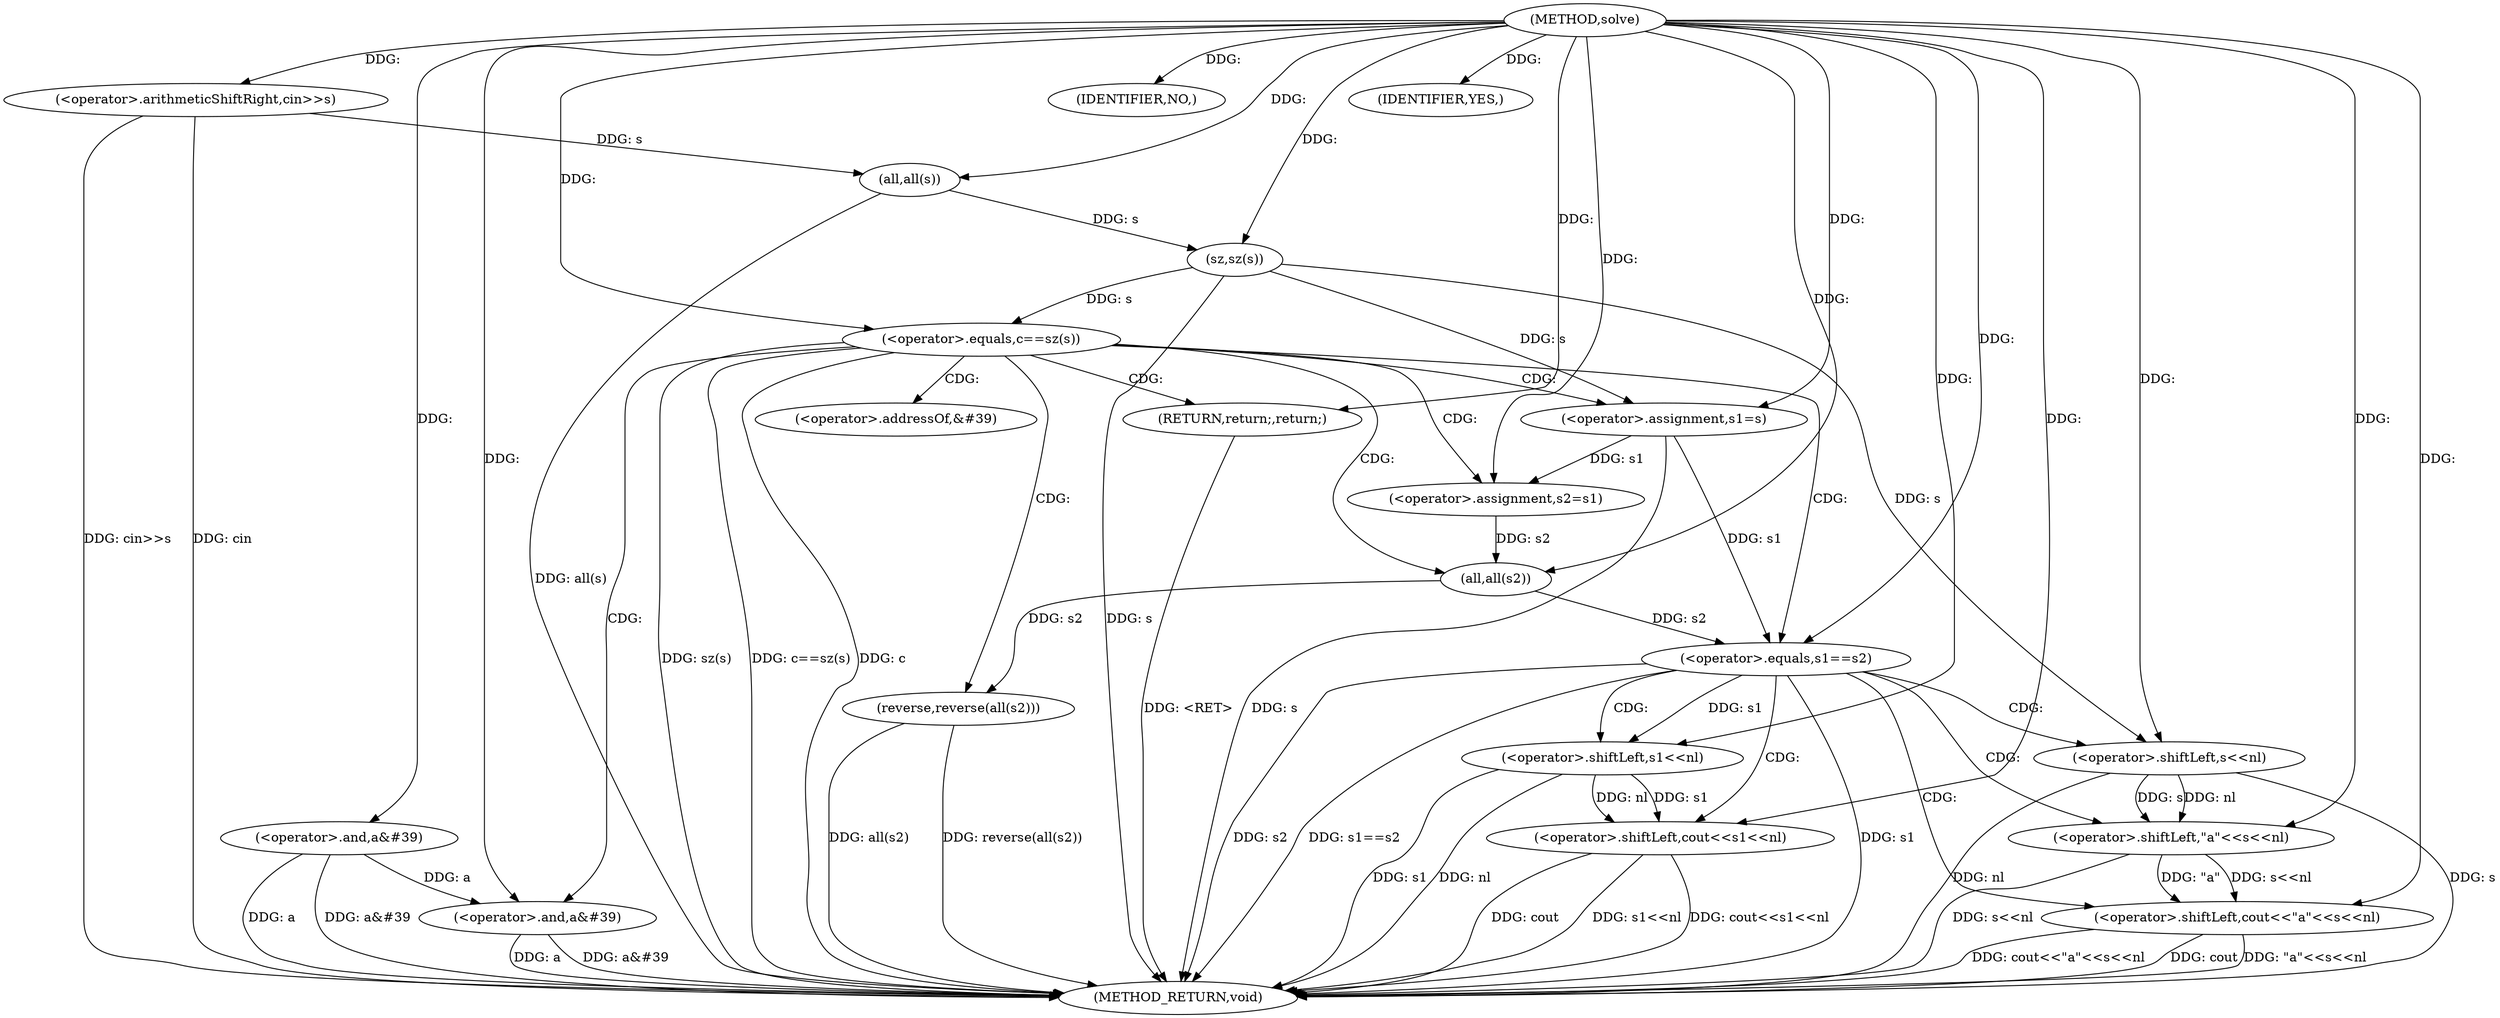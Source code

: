 digraph "solve" {  
"1000117" [label = "(METHOD,solve)" ]
"1000177" [label = "(METHOD_RETURN,void)" ]
"1000120" [label = "(<operator>.arithmeticShiftRight,cin>>s)" ]
"1000128" [label = "(<operator>.and,a&#39)" ]
"1000124" [label = "(all,all(s))" ]
"1000132" [label = "(<operator>.equals,c==sz(s))" ]
"1000137" [label = "(IDENTIFIER,NO,)" ]
"1000138" [label = "(RETURN,return;,return;)" ]
"1000134" [label = "(sz,sz(s))" ]
"1000141" [label = "(IDENTIFIER,YES,)" ]
"1000143" [label = "(<operator>.assignment,s1=s)" ]
"1000148" [label = "(<operator>.and,a&#39)" ]
"1000152" [label = "(<operator>.assignment,s2=s1)" ]
"1000155" [label = "(reverse,reverse(all(s2)))" ]
"1000159" [label = "(<operator>.equals,s1==s2)" ]
"1000156" [label = "(all,all(s2))" ]
"1000163" [label = "(<operator>.shiftLeft,cout<<\"a\"<<s<<nl)" ]
"1000172" [label = "(<operator>.shiftLeft,cout<<s1<<nl)" ]
"1000165" [label = "(<operator>.shiftLeft,\"a\"<<s<<nl)" ]
"1000167" [label = "(<operator>.shiftLeft,s<<nl)" ]
"1000174" [label = "(<operator>.shiftLeft,s1<<nl)" ]
"1000146" [label = "(<operator>.addressOf,&#39)" ]
  "1000138" -> "1000177"  [ label = "DDG: <RET>"] 
  "1000120" -> "1000177"  [ label = "DDG: cin>>s"] 
  "1000124" -> "1000177"  [ label = "DDG: all(s)"] 
  "1000128" -> "1000177"  [ label = "DDG: a"] 
  "1000128" -> "1000177"  [ label = "DDG: a&#39"] 
  "1000134" -> "1000177"  [ label = "DDG: s"] 
  "1000132" -> "1000177"  [ label = "DDG: sz(s)"] 
  "1000132" -> "1000177"  [ label = "DDG: c==sz(s)"] 
  "1000143" -> "1000177"  [ label = "DDG: s"] 
  "1000148" -> "1000177"  [ label = "DDG: a"] 
  "1000148" -> "1000177"  [ label = "DDG: a&#39"] 
  "1000155" -> "1000177"  [ label = "DDG: all(s2)"] 
  "1000155" -> "1000177"  [ label = "DDG: reverse(all(s2))"] 
  "1000159" -> "1000177"  [ label = "DDG: s1"] 
  "1000159" -> "1000177"  [ label = "DDG: s2"] 
  "1000159" -> "1000177"  [ label = "DDG: s1==s2"] 
  "1000172" -> "1000177"  [ label = "DDG: cout"] 
  "1000174" -> "1000177"  [ label = "DDG: s1"] 
  "1000174" -> "1000177"  [ label = "DDG: nl"] 
  "1000172" -> "1000177"  [ label = "DDG: s1<<nl"] 
  "1000172" -> "1000177"  [ label = "DDG: cout<<s1<<nl"] 
  "1000163" -> "1000177"  [ label = "DDG: cout"] 
  "1000167" -> "1000177"  [ label = "DDG: s"] 
  "1000167" -> "1000177"  [ label = "DDG: nl"] 
  "1000165" -> "1000177"  [ label = "DDG: s<<nl"] 
  "1000163" -> "1000177"  [ label = "DDG: \"a\"<<s<<nl"] 
  "1000163" -> "1000177"  [ label = "DDG: cout<<\"a\"<<s<<nl"] 
  "1000120" -> "1000177"  [ label = "DDG: cin"] 
  "1000132" -> "1000177"  [ label = "DDG: c"] 
  "1000117" -> "1000120"  [ label = "DDG: "] 
  "1000117" -> "1000128"  [ label = "DDG: "] 
  "1000120" -> "1000124"  [ label = "DDG: s"] 
  "1000117" -> "1000124"  [ label = "DDG: "] 
  "1000117" -> "1000132"  [ label = "DDG: "] 
  "1000134" -> "1000132"  [ label = "DDG: s"] 
  "1000117" -> "1000137"  [ label = "DDG: "] 
  "1000117" -> "1000138"  [ label = "DDG: "] 
  "1000124" -> "1000134"  [ label = "DDG: s"] 
  "1000117" -> "1000134"  [ label = "DDG: "] 
  "1000117" -> "1000141"  [ label = "DDG: "] 
  "1000134" -> "1000143"  [ label = "DDG: s"] 
  "1000117" -> "1000143"  [ label = "DDG: "] 
  "1000143" -> "1000152"  [ label = "DDG: s1"] 
  "1000117" -> "1000152"  [ label = "DDG: "] 
  "1000128" -> "1000148"  [ label = "DDG: a"] 
  "1000117" -> "1000148"  [ label = "DDG: "] 
  "1000156" -> "1000155"  [ label = "DDG: s2"] 
  "1000152" -> "1000156"  [ label = "DDG: s2"] 
  "1000117" -> "1000156"  [ label = "DDG: "] 
  "1000117" -> "1000159"  [ label = "DDG: "] 
  "1000143" -> "1000159"  [ label = "DDG: s1"] 
  "1000156" -> "1000159"  [ label = "DDG: s2"] 
  "1000117" -> "1000163"  [ label = "DDG: "] 
  "1000165" -> "1000163"  [ label = "DDG: s<<nl"] 
  "1000165" -> "1000163"  [ label = "DDG: \"a\""] 
  "1000117" -> "1000165"  [ label = "DDG: "] 
  "1000167" -> "1000165"  [ label = "DDG: s"] 
  "1000167" -> "1000165"  [ label = "DDG: nl"] 
  "1000117" -> "1000172"  [ label = "DDG: "] 
  "1000174" -> "1000172"  [ label = "DDG: nl"] 
  "1000174" -> "1000172"  [ label = "DDG: s1"] 
  "1000117" -> "1000167"  [ label = "DDG: "] 
  "1000134" -> "1000167"  [ label = "DDG: s"] 
  "1000159" -> "1000174"  [ label = "DDG: s1"] 
  "1000117" -> "1000174"  [ label = "DDG: "] 
  "1000132" -> "1000143"  [ label = "CDG: "] 
  "1000132" -> "1000159"  [ label = "CDG: "] 
  "1000132" -> "1000155"  [ label = "CDG: "] 
  "1000132" -> "1000156"  [ label = "CDG: "] 
  "1000132" -> "1000152"  [ label = "CDG: "] 
  "1000132" -> "1000148"  [ label = "CDG: "] 
  "1000132" -> "1000146"  [ label = "CDG: "] 
  "1000132" -> "1000138"  [ label = "CDG: "] 
  "1000159" -> "1000163"  [ label = "CDG: "] 
  "1000159" -> "1000174"  [ label = "CDG: "] 
  "1000159" -> "1000167"  [ label = "CDG: "] 
  "1000159" -> "1000165"  [ label = "CDG: "] 
  "1000159" -> "1000172"  [ label = "CDG: "] 
}

